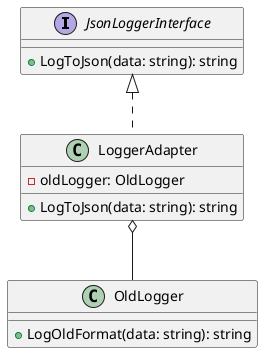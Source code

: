 @startuml
interface JsonLoggerInterface {
    +LogToJson(data: string): string
}

class OldLogger {
    +LogOldFormat(data: string): string
}

class LoggerAdapter {
    -oldLogger: OldLogger
    +LogToJson(data: string): string
}

JsonLoggerInterface <|.. LoggerAdapter
LoggerAdapter o-- OldLogger
@enduml